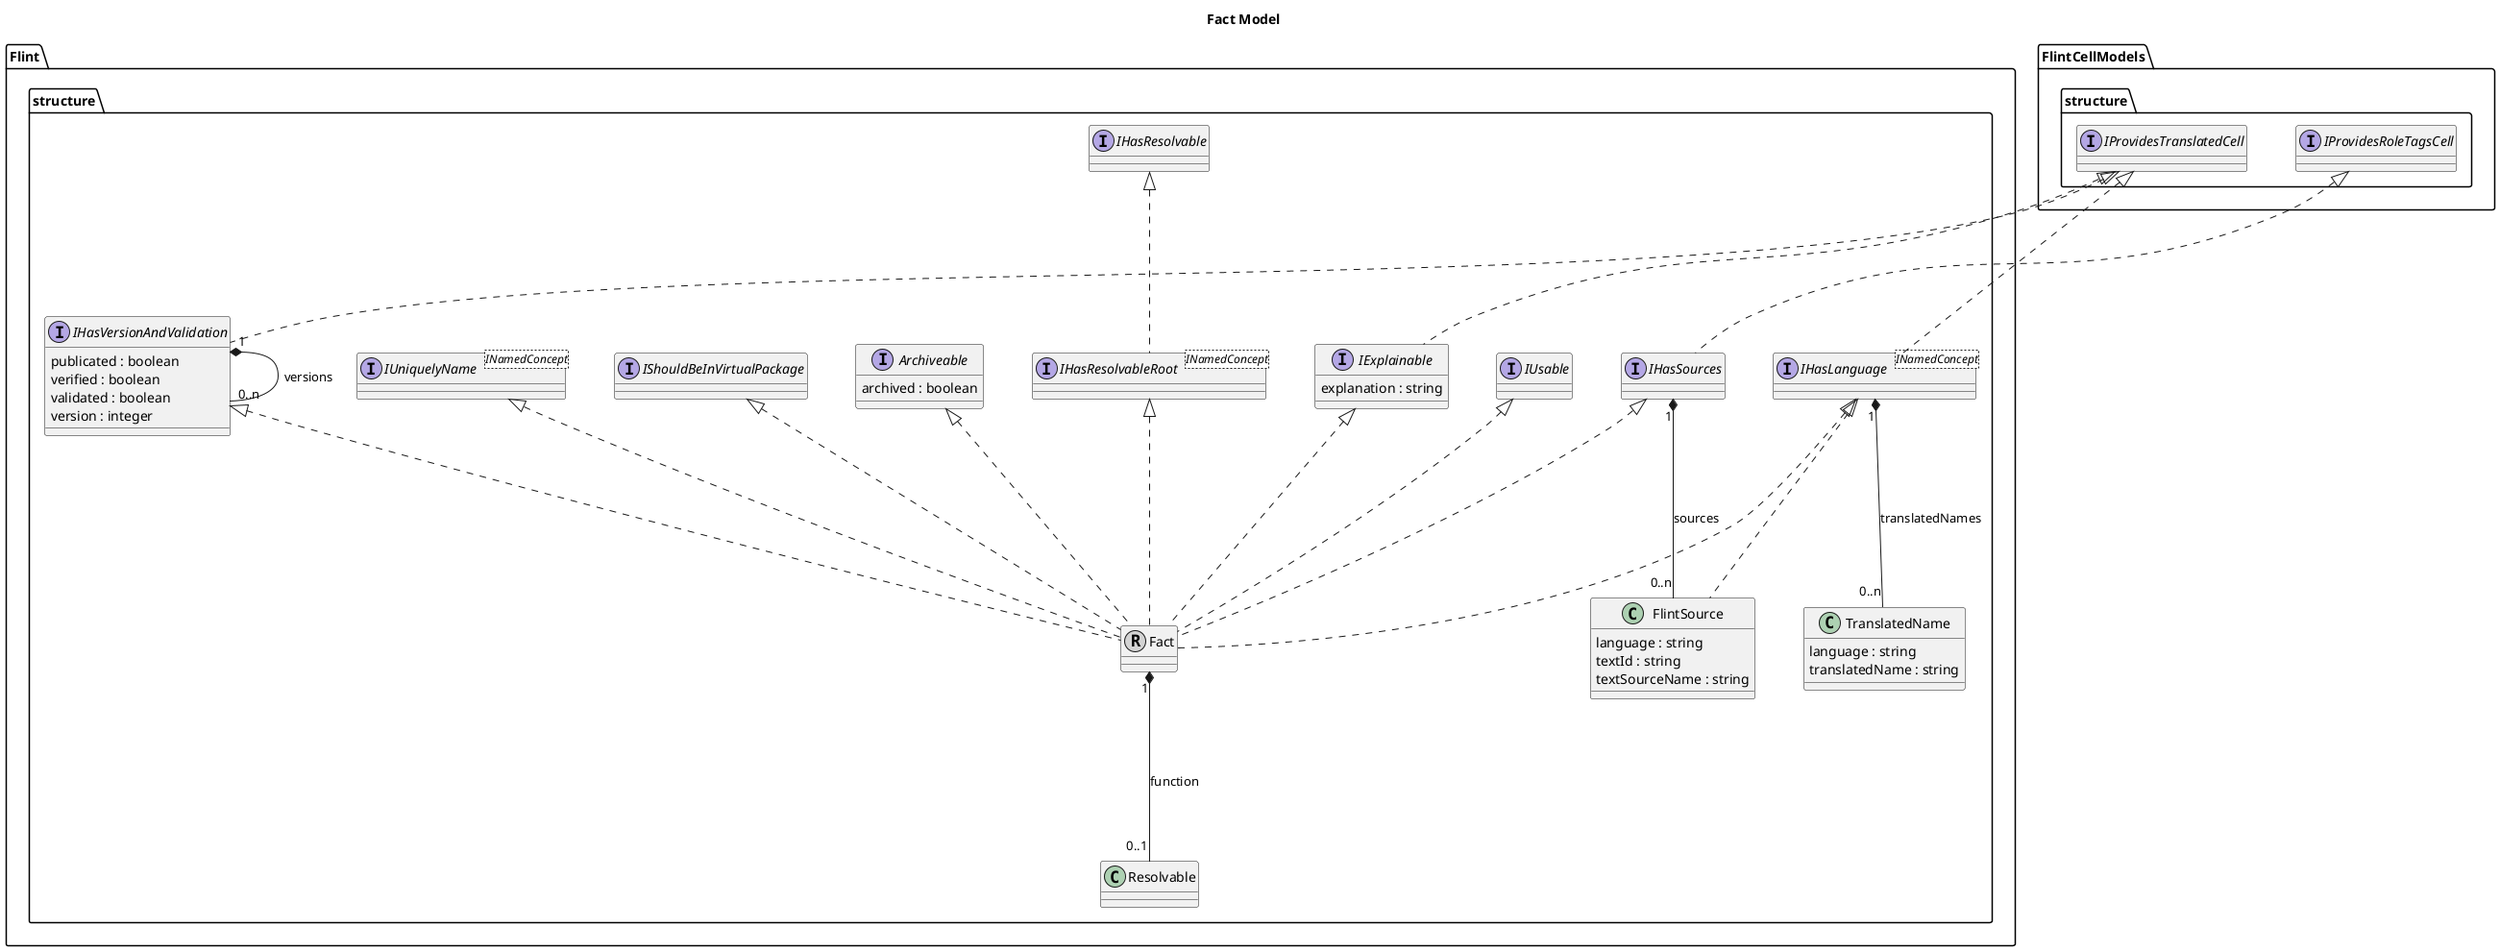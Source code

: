 @startuml Fact-Model
title Fact Model
skinparam nodesep 50
skinparam ranksep 150

interface "Flint.structure.IUniquelyName" <INamedConcept>
interface "Flint.structure.IUsable" 
interface "Flint.structure.IHasResolvable" 
interface "Flint.structure.IHasVersionAndValidation" 
"Flint.structure.IHasVersionAndValidation" : publicated : boolean
"Flint.structure.IHasVersionAndValidation" : verified : boolean
"Flint.structure.IHasVersionAndValidation" : validated : boolean
"Flint.structure.IHasVersionAndValidation" : version : integer
interface "Flint.structure.IExplainable" 
"Flint.structure.IExplainable" : explanation : string
interface "Flint.structure.IShouldBeInVirtualPackage" 
interface "Flint.structure.Archiveable" 
"Flint.structure.Archiveable" : archived : boolean
interface "Flint.structure.IHasLanguage" <INamedConcept>
interface "FlintCellModels.structure.IProvidesRoleTagsCell" 
interface "Flint.structure.IHasSources" 
interface "FlintCellModels.structure.IProvidesTranslatedCell" 
interface "Flint.structure.IHasResolvableRoot" <INamedConcept>
class "Flint.structure.Resolvable"  
class "Flint.structure.Fact"  << (R, lightgrey) >>
class "Flint.structure.TranslatedName"  
"Flint.structure.TranslatedName" : language : string
"Flint.structure.TranslatedName" : translatedName : string
class "Flint.structure.FlintSource"
"Flint.structure.FlintSource" : language : string
"Flint.structure.FlintSource" : textId : string
"Flint.structure.FlintSource" : textSourceName : string  
"Flint.structure.IHasLanguage" <|.. "Flint.structure.FlintSource" 

"FlintCellModels.structure.IProvidesTranslatedCell" <|.. "Flint.structure.IHasVersionAndValidation"
"FlintCellModels.structure.IProvidesTranslatedCell" <|.. "Flint.structure.IExplainable"
"FlintCellModels.structure.IProvidesTranslatedCell" <|.. "Flint.structure.IHasLanguage"
"FlintCellModels.structure.IProvidesRoleTagsCell" <|.. "Flint.structure.IHasSources"
"Flint.structure.IHasResolvable" <|.. "Flint.structure.IHasResolvableRoot"
"Flint.structure.IUniquelyName" <|.. "Flint.structure.Fact"
"Flint.structure.IExplainable" <|.. "Flint.structure.Fact"
"Flint.structure.IUsable" <|.. "Flint.structure.Fact"
"Flint.structure.IHasSources" <|.. "Flint.structure.Fact"
"Flint.structure.IHasResolvableRoot" <|.. "Flint.structure.Fact"
"Flint.structure.IShouldBeInVirtualPackage" <|.. "Flint.structure.Fact"
"Flint.structure.IHasLanguage" <|.. "Flint.structure.Fact"
"Flint.structure.IHasVersionAndValidation" <|.. "Flint.structure.Fact"
"Flint.structure.Archiveable" <|.. "Flint.structure.Fact"
"Flint.structure.IHasVersionAndValidation" "1" *-- "0..n" "Flint.structure.IHasVersionAndValidation" : versions
"Flint.structure.Fact" "1" *-- "0..1" "Flint.structure.Resolvable" : function
"Flint.structure.IHasLanguage" "1" *-- "0..n" "Flint.structure.TranslatedName" : translatedNames
"Flint.structure.IHasSources" "1" *-- "0..n" "Flint.structure.FlintSource" : sources

@enduml